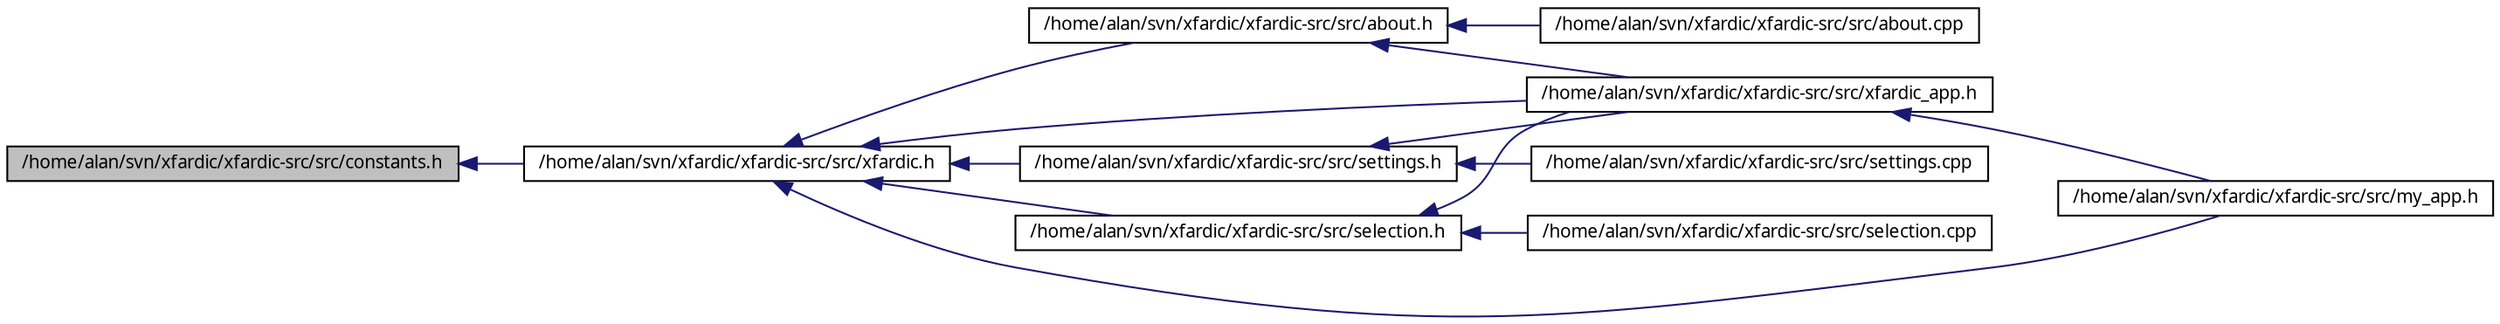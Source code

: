 digraph G
{
  edge [fontname="FreeSans.ttf",fontsize=10,labelfontname="FreeSans.ttf",labelfontsize=10];
  node [fontname="FreeSans.ttf",fontsize=10,shape=record];
  rankdir=LR;
  Node1 [label="/home/alan/svn/xfardic/xfardic-src/src/constants.h",height=0.2,width=0.4,color="black", fillcolor="grey75", style="filled" fontcolor="black"];
  Node1 -> Node2 [dir=back,color="midnightblue",fontsize=10,style="solid",fontname="FreeSans.ttf"];
  Node2 [label="/home/alan/svn/xfardic/xfardic-src/src/xfardic.h",height=0.2,width=0.4,color="black", fillcolor="white", style="filled",URL="$xfardic_8h.html"];
  Node2 -> Node3 [dir=back,color="midnightblue",fontsize=10,style="solid",fontname="FreeSans.ttf"];
  Node3 [label="/home/alan/svn/xfardic/xfardic-src/src/about.h",height=0.2,width=0.4,color="black", fillcolor="white", style="filled",URL="$about_8h.html"];
  Node3 -> Node4 [dir=back,color="midnightblue",fontsize=10,style="solid",fontname="FreeSans.ttf"];
  Node4 [label="/home/alan/svn/xfardic/xfardic-src/src/about.cpp",height=0.2,width=0.4,color="black", fillcolor="white", style="filled",URL="$about_8cpp.html"];
  Node3 -> Node5 [dir=back,color="midnightblue",fontsize=10,style="solid",fontname="FreeSans.ttf"];
  Node5 [label="/home/alan/svn/xfardic/xfardic-src/src/xfardic_app.h",height=0.2,width=0.4,color="black", fillcolor="white", style="filled",URL="$xfardic__app_8h.html"];
  Node5 -> Node6 [dir=back,color="midnightblue",fontsize=10,style="solid",fontname="FreeSans.ttf"];
  Node6 [label="/home/alan/svn/xfardic/xfardic-src/src/my_app.h",height=0.2,width=0.4,color="black", fillcolor="white", style="filled",URL="$my__app_8h.html"];
  Node2 -> Node6 [dir=back,color="midnightblue",fontsize=10,style="solid",fontname="FreeSans.ttf"];
  Node2 -> Node5 [dir=back,color="midnightblue",fontsize=10,style="solid",fontname="FreeSans.ttf"];
  Node2 -> Node7 [dir=back,color="midnightblue",fontsize=10,style="solid",fontname="FreeSans.ttf"];
  Node7 [label="/home/alan/svn/xfardic/xfardic-src/src/settings.h",height=0.2,width=0.4,color="black", fillcolor="white", style="filled",URL="$settings_8h.html"];
  Node7 -> Node5 [dir=back,color="midnightblue",fontsize=10,style="solid",fontname="FreeSans.ttf"];
  Node7 -> Node8 [dir=back,color="midnightblue",fontsize=10,style="solid",fontname="FreeSans.ttf"];
  Node8 [label="/home/alan/svn/xfardic/xfardic-src/src/settings.cpp",height=0.2,width=0.4,color="black", fillcolor="white", style="filled",URL="$settings_8cpp.html"];
  Node2 -> Node9 [dir=back,color="midnightblue",fontsize=10,style="solid",fontname="FreeSans.ttf"];
  Node9 [label="/home/alan/svn/xfardic/xfardic-src/src/selection.h",height=0.2,width=0.4,color="black", fillcolor="white", style="filled",URL="$selection_8h.html"];
  Node9 -> Node5 [dir=back,color="midnightblue",fontsize=10,style="solid",fontname="FreeSans.ttf"];
  Node9 -> Node10 [dir=back,color="midnightblue",fontsize=10,style="solid",fontname="FreeSans.ttf"];
  Node10 [label="/home/alan/svn/xfardic/xfardic-src/src/selection.cpp",height=0.2,width=0.4,color="black", fillcolor="white", style="filled",URL="$selection_8cpp.html"];
}
